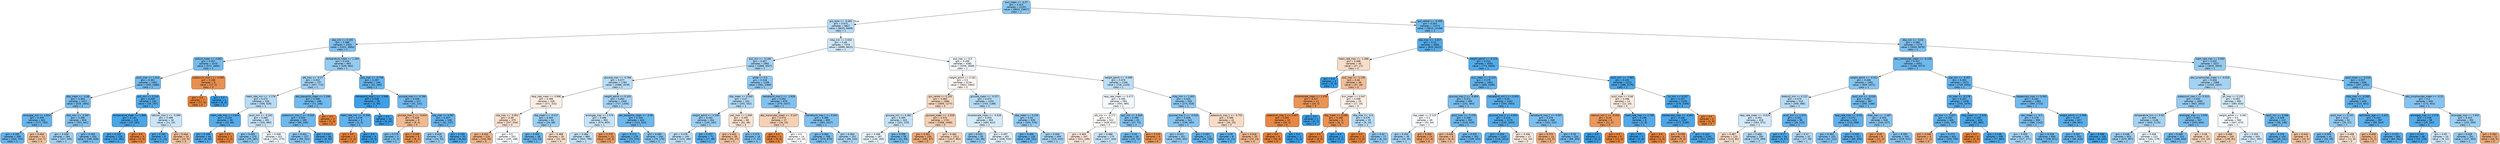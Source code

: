 digraph Tree {
node [shape=box, style="filled, rounded", color="black", fontname="helvetica"] ;
edge [fontname="helvetica"] ;
0 [label="bun_mean <= -0.37\ngini = 0.415\nsamples = 21201\nvalue = [9833, 23657]\nclass = 1", fillcolor="#8bc6f0"] ;
1 [label="gcs_eyes <= -0.461\ngini = 0.475\nsamples = 9827\nvalue = [6020, 9469]\nclass = 1", fillcolor="#b7dbf6"] ;
0 -> 1 [labeldistance=2.5, labelangle=45, headlabel="True"] ;
2 [label="sbp_min <= 0.105\ngini = 0.388\nsamples = 2453\nvalue = [1021, 2854]\nclass = 1", fillcolor="#80c0ee"] ;
1 -> 2 ;
3 [label="sodium_mean <= 3.092\ngini = 0.357\nsamples = 1570\nvalue = [572, 1890]\nclass = 1", fillcolor="#75bbed"] ;
2 -> 3 ;
4 [label="pco2_max <= 1.314\ngini = 0.351\nsamples = 1562\nvalue = [555, 1888]\nclass = 1", fillcolor="#73baed"] ;
3 -> 4 ;
5 [label="dbp_mean <= -0.48\ngini = 0.363\nsamples = 1417\nvalue = [529, 1691]\nclass = 1", fillcolor="#77bced"] ;
4 -> 5 ;
6 [label="aniongap_min <= 1.814\ngini = 0.309\nsamples = 601\nvalue = [177, 750]\nclass = 1", fillcolor="#68b4eb"] ;
5 -> 6 ;
7 [label="gini = 0.295\nsamples = 590\nvalue = [163, 743]\nclass = 1", fillcolor="#64b2eb"] ;
6 -> 7 ;
8 [label="gini = 0.444\nsamples = 11\nvalue = [14, 7]\nclass = 0", fillcolor="#f2c09c"] ;
6 -> 8 ;
9 [label="dbp_max <= -0.387\ngini = 0.396\nsamples = 816\nvalue = [352, 941]\nclass = 1", fillcolor="#83c2ef"] ;
5 -> 9 ;
10 [label="gini = 0.449\nsamples = 284\nvalue = [157, 305]\nclass = 1", fillcolor="#9fcff2"] ;
9 -> 10 ;
11 [label="gini = 0.359\nsamples = 532\nvalue = [195, 636]\nclass = 1", fillcolor="#76bbed"] ;
9 -> 11 ;
12 [label="po2_min <= 0.243\ngini = 0.206\nsamples = 145\nvalue = [26, 197]\nclass = 1", fillcolor="#53aae8"] ;
4 -> 12 ;
13 [label="temperature_mean <= 1.866\ngini = 0.141\nsamples = 129\nvalue = [15, 182]\nclass = 1", fillcolor="#49a5e7"] ;
12 -> 13 ;
14 [label="gini = 0.116\nsamples = 126\nvalue = [12, 182]\nclass = 1", fillcolor="#46a3e7"] ;
13 -> 14 ;
15 [label="gini = 0.0\nsamples = 3\nvalue = [3, 0]\nclass = 0", fillcolor="#e58139"] ;
13 -> 15 ;
16 [label="calcium_max.1 <= -0.399\ngini = 0.488\nsamples = 16\nvalue = [11, 15]\nclass = 1", fillcolor="#cae5f8"] ;
12 -> 16 ;
17 [label="gini = 0.165\nsamples = 6\nvalue = [1, 10]\nclass = 1", fillcolor="#4da7e8"] ;
16 -> 17 ;
18 [label="gini = 0.444\nsamples = 10\nvalue = [10, 5]\nclass = 0", fillcolor="#f2c09c"] ;
16 -> 18 ;
19 [label="potassium_max.1 <= 0.085\ngini = 0.188\nsamples = 8\nvalue = [17, 2]\nclass = 0", fillcolor="#e89050"] ;
3 -> 19 ;
20 [label="gini = 0.0\nsamples = 7\nvalue = [17, 0]\nclass = 0", fillcolor="#e58139"] ;
19 -> 20 ;
21 [label="gini = 0.0\nsamples = 1\nvalue = [0, 2]\nclass = 1", fillcolor="#399de5"] ;
19 -> 21 ;
22 [label="temperature_mean <= 1.294\ngini = 0.434\nsamples = 883\nvalue = [449, 964]\nclass = 1", fillcolor="#95cbf1"] ;
2 -> 22 ;
23 [label="ptt_max <= -0.27\ngini = 0.452\nsamples = 737\nvalue = [407, 774]\nclass = 1", fillcolor="#a1d1f3"] ;
22 -> 23 ;
24 [label="heart_rate_min <= -1.178\ngini = 0.475\nsamples = 539\nvalue = [336, 528]\nclass = 1", fillcolor="#b7dbf6"] ;
23 -> 24 ;
25 [label="heart_rate_max <= 0.814\ngini = 0.224\nsamples = 48\nvalue = [10, 68]\nclass = 1", fillcolor="#56abe9"] ;
24 -> 25 ;
26 [label="gini = 0.188\nsamples = 46\nvalue = [8, 68]\nclass = 1", fillcolor="#50a9e8"] ;
25 -> 26 ;
27 [label="gini = 0.0\nsamples = 2\nvalue = [2, 0]\nclass = 0", fillcolor="#e58139"] ;
25 -> 27 ;
28 [label="pco2_min <= -0.261\ngini = 0.485\nsamples = 491\nvalue = [326, 460]\nclass = 1", fillcolor="#c5e2f7"] ;
24 -> 28 ;
29 [label="gini = 0.409\nsamples = 170\nvalue = [75, 187]\nclass = 1", fillcolor="#88c4ef"] ;
28 -> 29 ;
30 [label="gini = 0.499\nsamples = 321\nvalue = [251, 273]\nclass = 1", fillcolor="#eff7fd"] ;
28 -> 30 ;
31 [label="abs_basophils_mean <= 1.248\ngini = 0.348\nsamples = 198\nvalue = [71, 246]\nclass = 1", fillcolor="#72b9ed"] ;
23 -> 31 ;
32 [label="potassium_max.1 <= -0.034\ngini = 0.334\nsamples = 195\nvalue = [66, 246]\nclass = 1", fillcolor="#6eb7ec"] ;
31 -> 32 ;
33 [label="gini = 0.401\nsamples = 127\nvalue = [58, 151]\nclass = 1", fillcolor="#85c3ef"] ;
32 -> 33 ;
34 [label="gini = 0.143\nsamples = 68\nvalue = [8, 95]\nclass = 1", fillcolor="#4aa5e7"] ;
32 -> 34 ;
35 [label="gini = 0.0\nsamples = 3\nvalue = [5, 0]\nclass = 0", fillcolor="#e58139"] ;
31 -> 35 ;
36 [label="po2_max <= -0.799\ngini = 0.297\nsamples = 146\nvalue = [42, 190]\nclass = 1", fillcolor="#65b3eb"] ;
22 -> 36 ;
37 [label="hematocrit_max.1 <= -1.046\ngini = 0.039\nsamples = 29\nvalue = [1, 49]\nclass = 1", fillcolor="#3d9fe6"] ;
36 -> 37 ;
38 [label="heart_rate_min <= -0.358\ngini = 0.278\nsamples = 5\nvalue = [1, 5]\nclass = 1", fillcolor="#61b1ea"] ;
37 -> 38 ;
39 [label="gini = 0.0\nsamples = 1\nvalue = [1, 0]\nclass = 0", fillcolor="#e58139"] ;
38 -> 39 ;
40 [label="gini = 0.0\nsamples = 4\nvalue = [0, 5]\nclass = 1", fillcolor="#399de5"] ;
38 -> 40 ;
41 [label="gini = 0.0\nsamples = 24\nvalue = [0, 44]\nclass = 1", fillcolor="#399de5"] ;
37 -> 41 ;
42 [label="glucose_max <= -0.766\ngini = 0.349\nsamples = 117\nvalue = [41, 141]\nclass = 1", fillcolor="#73b9ed"] ;
36 -> 42 ;
43 [label="glucose_max.2 <= -0.643\ngini = 0.426\nsamples = 9\nvalue = [9, 4]\nclass = 0", fillcolor="#f1b991"] ;
42 -> 43 ;
44 [label="gini = 0.375\nsamples = 3\nvalue = [1, 3]\nclass = 1", fillcolor="#7bbeee"] ;
43 -> 44 ;
45 [label="gini = 0.198\nsamples = 6\nvalue = [8, 1]\nclass = 0", fillcolor="#e89152"] ;
43 -> 45 ;
46 [label="sbp_max <= 0.587\ngini = 0.307\nsamples = 108\nvalue = [32, 137]\nclass = 1", fillcolor="#67b4eb"] ;
42 -> 46 ;
47 [label="gini = 0.429\nsamples = 55\nvalue = [24, 53]\nclass = 1", fillcolor="#93c9f1"] ;
46 -> 47 ;
48 [label="gini = 0.159\nsamples = 53\nvalue = [8, 84]\nclass = 1", fillcolor="#4ca6e7"] ;
46 -> 48 ;
49 [label="mbp_min <= 0.034\ngini = 0.49\nsamples = 7374\nvalue = [4999, 6615]\nclass = 1", fillcolor="#cfe7f9"] ;
1 -> 49 ;
50 [label="po2_min <= -0.166\ngini = 0.457\nsamples = 2992\nvalue = [1669, 3047]\nclass = 1", fillcolor="#a5d3f3"] ;
49 -> 50 ;
51 [label="glucose_max <= -0.766\ngini = 0.477\nsamples = 1784\nvalue = [1088, 1678]\nclass = 1", fillcolor="#b9ddf6"] ;
50 -> 51 ;
52 [label="resp_rate_mean <= 0.996\ngini = 0.498\nsamples = 439\nvalue = [371, 322]\nclass = 0", fillcolor="#fceee5"] ;
51 -> 52 ;
53 [label="sbp_max <= -0.951\ngini = 0.49\nsamples = 375\nvalue = [337, 254]\nclass = 0", fillcolor="#f9e0ce"] ;
52 -> 53 ;
54 [label="gini = 0.403\nsamples = 124\nvalue = [144, 56]\nclass = 0", fillcolor="#efb286"] ;
53 -> 54 ;
55 [label="gini = 0.5\nsamples = 251\nvalue = [193, 198]\nclass = 1", fillcolor="#fafdfe"] ;
53 -> 55 ;
56 [label="sbp_mean <= -0.517\ngini = 0.444\nsamples = 64\nvalue = [34, 68]\nclass = 1", fillcolor="#9ccef2"] ;
52 -> 56 ;
57 [label="gini = 0.305\nsamples = 38\nvalue = [12, 52]\nclass = 1", fillcolor="#67b4eb"] ;
56 -> 57 ;
58 [label="gini = 0.488\nsamples = 26\nvalue = [22, 16]\nclass = 0", fillcolor="#f8ddc9"] ;
56 -> 58 ;
59 [label="weight_admit <= 0.105\ngini = 0.452\nsamples = 1345\nvalue = [717, 1356]\nclass = 1", fillcolor="#a2d1f3"] ;
51 -> 59 ;
60 [label="aniongap_max <= 2.576\ngini = 0.486\nsamples = 902\nvalue = [574, 803]\nclass = 1", fillcolor="#c7e3f8"] ;
59 -> 60 ;
61 [label="gini = 0.484\nsamples = 889\nvalue = [554, 799]\nclass = 1", fillcolor="#c2e1f7"] ;
60 -> 61 ;
62 [label="gini = 0.278\nsamples = 13\nvalue = [20, 4]\nclass = 0", fillcolor="#ea9a61"] ;
60 -> 62 ;
63 [label="abs_basophils_mean <= -0.06\ngini = 0.326\nsamples = 443\nvalue = [143, 553]\nclass = 1", fillcolor="#6cb6ec"] ;
59 -> 63 ;
64 [label="gini = 0.273\nsamples = 279\nvalue = [73, 375]\nclass = 1", fillcolor="#60b0ea"] ;
63 -> 64 ;
65 [label="gini = 0.405\nsamples = 164\nvalue = [70, 178]\nclass = 1", fillcolor="#87c4ef"] ;
63 -> 65 ;
66 [label="white <= 0.5\ngini = 0.418\nsamples = 1208\nvalue = [581, 1369]\nclass = 1", fillcolor="#8dc7f0"] ;
50 -> 66 ;
67 [label="dbp_mean <= 0.045\ngini = 0.47\nsamples = 332\nvalue = [202, 332]\nclass = 1", fillcolor="#b1d9f5"] ;
66 -> 67 ;
68 [label="weight_admit <= 0.198\ngini = 0.442\nsamples = 264\nvalue = [140, 284]\nclass = 1", fillcolor="#9bcdf2"] ;
67 -> 68 ;
69 [label="gini = 0.479\nsamples = 193\nvalue = [123, 186]\nclass = 1", fillcolor="#bcdef6"] ;
68 -> 69 ;
70 [label="gini = 0.252\nsamples = 71\nvalue = [17, 98]\nclass = 1", fillcolor="#5baeea"] ;
68 -> 70 ;
71 [label="po2_max <= 1.049\ngini = 0.492\nsamples = 68\nvalue = [62, 48]\nclass = 0", fillcolor="#f9e3d2"] ;
67 -> 71 ;
72 [label="gini = 0.442\nsamples = 50\nvalue = [55, 27]\nclass = 0", fillcolor="#f2bf9a"] ;
71 -> 72 ;
73 [label="gini = 0.375\nsamples = 18\nvalue = [7, 21]\nclass = 1", fillcolor="#7bbeee"] ;
71 -> 73 ;
74 [label="hematocrit_max.1 <= -1.626\ngini = 0.392\nsamples = 876\nvalue = [379, 1037]\nclass = 1", fillcolor="#81c1ef"] ;
66 -> 74 ;
75 [label="abs_monocytes_mean <= -0.147\ngini = 0.473\nsamples = 17\nvalue = [16, 10]\nclass = 0", fillcolor="#f5d0b5"] ;
74 -> 75 ;
76 [label="gini = 0.0\nsamples = 3\nvalue = [6, 0]\nclass = 0", fillcolor="#e58139"] ;
75 -> 76 ;
77 [label="gini = 0.5\nsamples = 14\nvalue = [10, 10]\nclass = 0", fillcolor="#ffffff"] ;
75 -> 77 ;
78 [label="hematocrit_max.1 <= 0.541\ngini = 0.386\nsamples = 859\nvalue = [363, 1027]\nclass = 1", fillcolor="#7fc0ee"] ;
74 -> 78 ;
79 [label="gini = 0.364\nsamples = 708\nvalue = [274, 873]\nclass = 1", fillcolor="#77bced"] ;
78 -> 79 ;
80 [label="gini = 0.464\nsamples = 151\nvalue = [89, 154]\nclass = 1", fillcolor="#abd6f4"] ;
78 -> 80 ;
81 [label="po2_max <= 0.0\ngini = 0.499\nsamples = 4382\nvalue = [3330, 3568]\nclass = 1", fillcolor="#f2f8fd"] ;
49 -> 81 ;
82 [label="weight_admit <= 0.161\ngini = 0.5\nsamples = 3216\nvalue = [2602, 2465]\nclass = 0", fillcolor="#fef8f5"] ;
81 -> 82 ;
83 [label="gcs_verbal <= 0.155\ngini = 0.483\nsamples = 1984\nvalue = [1859, 1277]\nclass = 0", fillcolor="#f7d8c1"] ;
82 -> 83 ;
84 [label="glucose_min <= 0.381\ngini = 0.485\nsamples = 243\nvalue = [161, 229]\nclass = 1", fillcolor="#c4e2f7"] ;
83 -> 84 ;
85 [label="gini = 0.498\nsamples = 187\nvalue = [140, 160]\nclass = 1", fillcolor="#e6f3fc"] ;
84 -> 85 ;
86 [label="gini = 0.358\nsamples = 56\nvalue = [21, 69]\nclass = 1", fillcolor="#75bbed"] ;
84 -> 86 ;
87 [label="glucose_mean <= -1.026\ngini = 0.472\nsamples = 1741\nvalue = [1698, 1048]\nclass = 0", fillcolor="#f5cfb3"] ;
83 -> 87 ;
88 [label="gini = 0.361\nsamples = 230\nvalue = [281, 87]\nclass = 0", fillcolor="#eda876"] ;
87 -> 88 ;
89 [label="gini = 0.482\nsamples = 1511\nvalue = [1417, 961]\nclass = 0", fillcolor="#f7d6bf"] ;
87 -> 89 ;
90 [label="glucose_mean <= -0.227\ngini = 0.473\nsamples = 1232\nvalue = [743, 1188]\nclass = 1", fillcolor="#b5daf5"] ;
82 -> 90 ;
91 [label="bicarbonate_mean <= -0.528\ngini = 0.493\nsamples = 693\nvalue = [480, 612]\nclass = 1", fillcolor="#d4eaf9"] ;
90 -> 91 ;
92 [label="gini = 0.423\nsamples = 92\nvalue = [42, 96]\nclass = 1", fillcolor="#90c8f0"] ;
91 -> 92 ;
93 [label="gini = 0.497\nsamples = 601\nvalue = [438, 516]\nclass = 1", fillcolor="#e1f0fb"] ;
91 -> 93 ;
94 [label="dbp_mean <= 0.229\ngini = 0.43\nsamples = 539\nvalue = [263, 576]\nclass = 1", fillcolor="#93caf1"] ;
90 -> 94 ;
95 [label="gini = 0.309\nsamples = 130\nvalue = [38, 161]\nclass = 1", fillcolor="#68b4eb"] ;
94 -> 95 ;
96 [label="gini = 0.456\nsamples = 409\nvalue = [225, 415]\nclass = 1", fillcolor="#a4d2f3"] ;
94 -> 96 ;
97 [label="weight_admit <= -0.089\ngini = 0.479\nsamples = 1166\nvalue = [728, 1103]\nclass = 1", fillcolor="#bcdef6"] ;
81 -> 97 ;
98 [label="resp_rate_mean <= 0.472\ngini = 0.499\nsamples = 583\nvalue = [455, 485]\nclass = 1", fillcolor="#f3f9fd"] ;
97 -> 98 ;
99 [label="ptt_min <= -0.171\ngini = 0.5\nsamples = 522\nvalue = [428, 412]\nclass = 0", fillcolor="#fefaf8"] ;
98 -> 99 ;
100 [label="gini = 0.494\nsamples = 347\nvalue = [311, 248]\nclass = 0", fillcolor="#fae5d7"] ;
99 -> 100 ;
101 [label="gini = 0.486\nsamples = 175\nvalue = [117, 164]\nclass = 1", fillcolor="#c6e3f8"] ;
99 -> 101 ;
102 [label="po2_min <= 3.039\ngini = 0.394\nsamples = 61\nvalue = [27, 73]\nclass = 1", fillcolor="#82c1ef"] ;
98 -> 102 ;
103 [label="gini = 0.34\nsamples = 55\nvalue = [20, 72]\nclass = 1", fillcolor="#70b8ec"] ;
102 -> 103 ;
104 [label="gini = 0.219\nsamples = 6\nvalue = [7, 1]\nclass = 0", fillcolor="#e99355"] ;
102 -> 104 ;
105 [label="mbp_min <= 1.403\ngini = 0.425\nsamples = 583\nvalue = [273, 618]\nclass = 1", fillcolor="#90c8f0"] ;
97 -> 105 ;
106 [label="glucose_max.2 <= -0.026\ngini = 0.409\nsamples = 542\nvalue = [238, 593]\nclass = 1", fillcolor="#88c4ef"] ;
105 -> 106 ;
107 [label="gini = 0.431\nsamples = 431\nvalue = [209, 455]\nclass = 1", fillcolor="#94caf1"] ;
106 -> 107 ;
108 [label="gini = 0.287\nsamples = 111\nvalue = [29, 138]\nclass = 1", fillcolor="#63b2ea"] ;
106 -> 108 ;
109 [label="potassium_max.1 <= -0.751\ngini = 0.486\nsamples = 41\nvalue = [35, 25]\nclass = 0", fillcolor="#f8dbc6"] ;
105 -> 109 ;
110 [label="gini = 0.26\nsamples = 8\nvalue = [2, 11]\nclass = 1", fillcolor="#5dafea"] ;
109 -> 110 ;
111 [label="gini = 0.418\nsamples = 33\nvalue = [33, 14]\nclass = 0", fillcolor="#f0b68d"] ;
109 -> 111 ;
112 [label="gcs_verbal <= -0.308\ngini = 0.334\nsamples = 11374\nvalue = [3813, 14188]\nclass = 1", fillcolor="#6eb7ec"] ;
0 -> 112 [labeldistance=2.5, labelangle=-45, headlabel="False"] ;
113 [label="sbp_max <= -1.917\ngini = 0.22\nsamples = 4095\nvalue = [810, 5612]\nclass = 1", fillcolor="#56abe9"] ;
112 -> 113 ;
114 [label="heart_rate_max <= -1.466\ngini = 0.488\nsamples = 40\nvalue = [37, 27]\nclass = 0", fillcolor="#f8ddc9"] ;
113 -> 114 ;
115 [label="gini = 0.0\nsamples = 4\nvalue = [0, 9]\nclass = 1", fillcolor="#399de5"] ;
114 -> 115 ;
116 [label="po2_max <= -1.136\ngini = 0.44\nsamples = 36\nvalue = [37, 18]\nclass = 0", fillcolor="#f2be99"] ;
114 -> 116 ;
117 [label="bicarbonate_mean <= 1.076\ngini = 0.227\nsamples = 11\nvalue = [20, 3]\nclass = 0", fillcolor="#e99457"] ;
116 -> 117 ;
118 [label="potassium_max.1 <= 5.457\ngini = 0.091\nsamples = 10\nvalue = [20, 1]\nclass = 0", fillcolor="#e68743"] ;
117 -> 118 ;
119 [label="gini = 0.0\nsamples = 9\nvalue = [20, 0]\nclass = 0", fillcolor="#e58139"] ;
118 -> 119 ;
120 [label="gini = 0.0\nsamples = 1\nvalue = [0, 1]\nclass = 1", fillcolor="#399de5"] ;
118 -> 120 ;
121 [label="gini = 0.0\nsamples = 1\nvalue = [0, 2]\nclass = 1", fillcolor="#399de5"] ;
117 -> 121 ;
122 [label="bun_mean <= 0.047\ngini = 0.498\nsamples = 25\nvalue = [17, 15]\nclass = 0", fillcolor="#fcf0e8"] ;
116 -> 122 ;
123 [label="dbp_mean <= 0.098\ngini = 0.198\nsamples = 6\nvalue = [8, 1]\nclass = 0", fillcolor="#e89152"] ;
122 -> 123 ;
124 [label="gini = 0.0\nsamples = 5\nvalue = [8, 0]\nclass = 0", fillcolor="#e58139"] ;
123 -> 124 ;
125 [label="gini = 0.0\nsamples = 1\nvalue = [0, 1]\nclass = 1", fillcolor="#399de5"] ;
123 -> 125 ;
126 [label="dbp_max <= -2.0\ngini = 0.476\nsamples = 19\nvalue = [9, 14]\nclass = 1", fillcolor="#b8dcf6"] ;
122 -> 126 ;
127 [label="gini = 0.0\nsamples = 2\nvalue = [3, 0]\nclass = 0", fillcolor="#e58139"] ;
126 -> 127 ;
128 [label="gini = 0.42\nsamples = 17\nvalue = [6, 14]\nclass = 1", fillcolor="#8ec7f0"] ;
126 -> 128 ;
129 [label="weight_admit <= -0.124\ngini = 0.214\nsamples = 4055\nvalue = [773, 5585]\nclass = 1", fillcolor="#54abe9"] ;
113 -> 129 ;
130 [label="bun_mean <= -0.223\ngini = 0.279\nsamples = 1842\nvalue = [485, 2406]\nclass = 1", fillcolor="#61b1ea"] ;
129 -> 130 ;
131 [label="glucose_max.2 <= -0.604\ngini = 0.371\nsamples = 399\nvalue = [151, 463]\nclass = 1", fillcolor="#7abded"] ;
130 -> 131 ;
132 [label="sbp_mean <= 0.125\ngini = 0.5\nsamples = 49\nvalue = [33, 34]\nclass = 1", fillcolor="#f9fcfe"] ;
131 -> 132 ;
133 [label="gini = 0.454\nsamples = 35\nvalue = [16, 30]\nclass = 1", fillcolor="#a3d1f3"] ;
132 -> 133 ;
134 [label="gini = 0.308\nsamples = 14\nvalue = [17, 4]\nclass = 0", fillcolor="#eb9f68"] ;
132 -> 134 ;
135 [label="pco2_max <= -1.376\ngini = 0.338\nsamples = 350\nvalue = [118, 429]\nclass = 1", fillcolor="#6fb8ec"] ;
131 -> 135 ;
136 [label="gini = 0.426\nsamples = 8\nvalue = [9, 4]\nclass = 0", fillcolor="#f1b991"] ;
135 -> 136 ;
137 [label="gini = 0.325\nsamples = 342\nvalue = [109, 425]\nclass = 1", fillcolor="#6cb6ec"] ;
135 -> 137 ;
138 [label="hematocrit_min.1 <= 0.652\ngini = 0.25\nsamples = 1443\nvalue = [334, 1943]\nclass = 1", fillcolor="#5baee9"] ;
130 -> 138 ;
139 [label="glucose_max.2 <= 4.652\ngini = 0.216\nsamples = 1175\nvalue = [230, 1633]\nclass = 1", fillcolor="#55abe9"] ;
138 -> 139 ;
140 [label="gini = 0.209\nsamples = 1163\nvalue = [218, 1623]\nclass = 1", fillcolor="#54aae8"] ;
139 -> 140 ;
141 [label="gini = 0.496\nsamples = 12\nvalue = [12, 10]\nclass = 0", fillcolor="#fbeade"] ;
139 -> 141 ;
142 [label="hematocrit_max.1 <= 0.097\ngini = 0.376\nsamples = 268\nvalue = [104, 310]\nclass = 1", fillcolor="#7bbeee"] ;
138 -> 142 ;
143 [label="gini = 0.375\nsamples = 14\nvalue = [15, 5]\nclass = 0", fillcolor="#eeab7b"] ;
142 -> 143 ;
144 [label="gini = 0.35\nsamples = 254\nvalue = [89, 305]\nclass = 1", fillcolor="#73baed"] ;
142 -> 144 ;
145 [label="spo2_min <= -7.987\ngini = 0.152\nsamples = 2213\nvalue = [288, 3179]\nclass = 1", fillcolor="#4ba6e7"] ;
129 -> 145 ;
146 [label="pco2_max <= 0.46\ngini = 0.496\nsamples = 14\nvalue = [12, 10]\nclass = 0", fillcolor="#fbeade"] ;
145 -> 146 ;
147 [label="calcium_min.1 <= -0.403\ngini = 0.26\nsamples = 6\nvalue = [11, 2]\nclass = 0", fillcolor="#ea985d"] ;
146 -> 147 ;
148 [label="gini = 0.0\nsamples = 1\nvalue = [0, 2]\nclass = 1", fillcolor="#399de5"] ;
147 -> 148 ;
149 [label="gini = 0.0\nsamples = 5\nvalue = [11, 0]\nclass = 0", fillcolor="#e58139"] ;
147 -> 149 ;
150 [label="heart_rate_max <= 2.799\ngini = 0.198\nsamples = 8\nvalue = [1, 8]\nclass = 1", fillcolor="#52a9e8"] ;
146 -> 150 ;
151 [label="gini = 0.0\nsamples = 7\nvalue = [0, 8]\nclass = 1", fillcolor="#399de5"] ;
150 -> 151 ;
152 [label="gini = 0.0\nsamples = 1\nvalue = [1, 0]\nclass = 0", fillcolor="#e58139"] ;
150 -> 152 ;
153 [label="inr_min <= 9.297\ngini = 0.147\nsamples = 2199\nvalue = [276, 3169]\nclass = 1", fillcolor="#4aa6e7"] ;
145 -> 153 ;
154 [label="baseexcess_max <= -4.861\ngini = 0.146\nsamples = 2197\nvalue = [272, 3169]\nclass = 1", fillcolor="#4aa5e7"] ;
153 -> 154 ;
155 [label="gini = 0.298\nsamples = 6\nvalue = [9, 2]\nclass = 0", fillcolor="#eb9d65"] ;
154 -> 155 ;
156 [label="gini = 0.142\nsamples = 2191\nvalue = [263, 3167]\nclass = 1", fillcolor="#49a5e7"] ;
154 -> 156 ;
157 [label="gini = 0.0\nsamples = 2\nvalue = [4, 0]\nclass = 0", fillcolor="#e58139"] ;
153 -> 157 ;
158 [label="dbp_min <= -0.04\ngini = 0.384\nsamples = 7279\nvalue = [3003, 8576]\nclass = 1", fillcolor="#7ebfee"] ;
112 -> 158 ;
159 [label="abs_monocytes_mean <= -0.128\ngini = 0.337\nsamples = 4052\nvalue = [1388, 5073]\nclass = 1", fillcolor="#6fb8ec"] ;
158 -> 159 ;
160 [label="weight_admit <= -0.522\ngini = 0.406\nsamples = 1481\nvalue = [659, 1671]\nclass = 1", fillcolor="#87c4ef"] ;
159 -> 160 ;
161 [label="totalco2_min <= 0.122\ngini = 0.475\nsamples = 514\nvalue = [309, 486]\nclass = 1", fillcolor="#b7dbf6"] ;
160 -> 161 ;
162 [label="resp_rate_mean <= -0.619\ngini = 0.491\nsamples = 418\nvalue = [283, 371]\nclass = 1", fillcolor="#d0e8f9"] ;
161 -> 162 ;
163 [label="gini = 0.487\nsamples = 123\nvalue = [113, 82]\nclass = 0", fillcolor="#f8dcc9"] ;
162 -> 163 ;
164 [label="gini = 0.466\nsamples = 295\nvalue = [170, 289]\nclass = 1", fillcolor="#add7f4"] ;
162 -> 164 ;
165 [label="pco2_min <= 1.074\ngini = 0.301\nsamples = 96\nvalue = [26, 115]\nclass = 1", fillcolor="#66b3eb"] ;
161 -> 165 ;
166 [label="gini = 0.17\nsamples = 64\nvalue = [9, 87]\nclass = 1", fillcolor="#4da7e8"] ;
165 -> 166 ;
167 [label="gini = 0.47\nsamples = 32\nvalue = [17, 28]\nclass = 1", fillcolor="#b1d8f5"] ;
165 -> 167 ;
168 [label="spo2_min <= -0.029\ngini = 0.352\nsamples = 967\nvalue = [350, 1185]\nclass = 1", fillcolor="#73baed"] ;
160 -> 168 ;
169 [label="resp_rate_max <= -0.52\ngini = 0.272\nsamples = 419\nvalue = [110, 568]\nclass = 1", fillcolor="#5fb0ea"] ;
168 -> 169 ;
170 [label="gini = 0.392\nsamples = 102\nvalue = [41, 112]\nclass = 1", fillcolor="#81c1ef"] ;
169 -> 170 ;
171 [label="gini = 0.228\nsamples = 317\nvalue = [69, 456]\nclass = 1", fillcolor="#57ace9"] ;
169 -> 171 ;
172 [label="mbp_max <= -1.487\ngini = 0.403\nsamples = 548\nvalue = [240, 617]\nclass = 1", fillcolor="#86c3ef"] ;
168 -> 172 ;
173 [label="gini = 0.26\nsamples = 8\nvalue = [11, 2]\nclass = 0", fillcolor="#ea985d"] ;
172 -> 173 ;
174 [label="gini = 0.395\nsamples = 540\nvalue = [229, 615]\nclass = 1", fillcolor="#83c1ef"] ;
172 -> 174 ;
175 [label="sbp_min <= -0.357\ngini = 0.291\nsamples = 2571\nvalue = [729, 3402]\nclass = 1", fillcolor="#63b2eb"] ;
159 -> 175 ;
176 [label="inr_max <= -0.178\ngini = 0.222\nsamples = 1208\nvalue = [245, 1679]\nclass = 1", fillcolor="#56abe9"] ;
175 -> 176 ;
177 [label="ph_min <= -3.021\ngini = 0.282\nsamples = 605\nvalue = [163, 797]\nclass = 1", fillcolor="#61b1ea"] ;
176 -> 177 ;
178 [label="gini = 0.346\nsamples = 4\nvalue = [7, 2]\nclass = 0", fillcolor="#eca572"] ;
177 -> 178 ;
179 [label="gini = 0.274\nsamples = 601\nvalue = [156, 795]\nclass = 1", fillcolor="#60b0ea"] ;
177 -> 179 ;
180 [label="mbp_mean <= -2.516\ngini = 0.156\nsamples = 603\nvalue = [82, 882]\nclass = 1", fillcolor="#4ba6e7"] ;
176 -> 180 ;
181 [label="gini = 0.0\nsamples = 4\nvalue = [5, 0]\nclass = 0", fillcolor="#e58139"] ;
180 -> 181 ;
182 [label="gini = 0.148\nsamples = 599\nvalue = [77, 882]\nclass = 1", fillcolor="#4aa6e7"] ;
180 -> 182 ;
183 [label="baseexcess_max <= 0.042\ngini = 0.342\nsamples = 1363\nvalue = [484, 1723]\nclass = 1", fillcolor="#71b9ec"] ;
175 -> 183 ;
184 [label="wbc_mean <= -0.3\ngini = 0.378\nsamples = 956\nvalue = [386, 1142]\nclass = 1", fillcolor="#7cbeee"] ;
183 -> 184 ;
185 [label="gini = 0.456\nsamples = 266\nvalue = [147, 271]\nclass = 1", fillcolor="#a4d2f3"] ;
184 -> 185 ;
186 [label="gini = 0.338\nsamples = 690\nvalue = [239, 871]\nclass = 1", fillcolor="#6fb8ec"] ;
184 -> 186 ;
187 [label="weight_admit <= 0.568\ngini = 0.247\nsamples = 407\nvalue = [98, 581]\nclass = 1", fillcolor="#5aaee9"] ;
183 -> 187 ;
188 [label="gini = 0.292\nsamples = 302\nvalue = [90, 416]\nclass = 1", fillcolor="#64b2eb"] ;
187 -> 188 ;
189 [label="gini = 0.088\nsamples = 105\nvalue = [8, 165]\nclass = 1", fillcolor="#43a2e6"] ;
187 -> 189 ;
190 [label="heart_rate_max <= 0.593\ngini = 0.432\nsamples = 3227\nvalue = [1615, 3503]\nclass = 1", fillcolor="#94caf1"] ;
158 -> 190 ;
191 [label="abs_lymphocytes_mean <= -0.016\ngini = 0.456\nsamples = 2388\nvalue = [1328, 2451]\nclass = 1", fillcolor="#a4d2f3"] ;
190 -> 191 ;
192 [label="potassium_max.1 <= 0.324\ngini = 0.432\nsamples = 1693\nvalue = [843, 1832]\nclass = 1", fillcolor="#94caf1"] ;
191 -> 192 ;
193 [label="temperature_min <= 0.56\ngini = 0.456\nsamples = 1146\nvalue = [640, 1176]\nclass = 1", fillcolor="#a5d2f3"] ;
192 -> 193 ;
194 [label="gini = 0.438\nsamples = 933\nvalue = [479, 997]\nclass = 1", fillcolor="#98ccf1"] ;
193 -> 194 ;
195 [label="gini = 0.499\nsamples = 213\nvalue = [161, 179]\nclass = 1", fillcolor="#ebf5fc"] ;
193 -> 195 ;
196 [label="aniongap_max <= 3.559\ngini = 0.361\nsamples = 547\nvalue = [203, 656]\nclass = 1", fillcolor="#76bbed"] ;
192 -> 196 ;
197 [label="gini = 0.349\nsamples = 532\nvalue = [188, 646]\nclass = 1", fillcolor="#73baed"] ;
196 -> 197 ;
198 [label="gini = 0.48\nsamples = 15\nvalue = [15, 10]\nclass = 0", fillcolor="#f6d5bd"] ;
196 -> 198 ;
199 [label="ph_max <= 0.152\ngini = 0.493\nsamples = 695\nvalue = [485, 619]\nclass = 1", fillcolor="#d4eaf9"] ;
191 -> 199 ;
200 [label="weight_admit <= -0.491\ngini = 0.5\nsamples = 583\nvalue = [447, 473]\nclass = 1", fillcolor="#f4fafe"] ;
199 -> 200 ;
201 [label="gini = 0.468\nsamples = 140\nvalue = [136, 81]\nclass = 0", fillcolor="#f4ccaf"] ;
200 -> 201 ;
202 [label="gini = 0.493\nsamples = 443\nvalue = [311, 392]\nclass = 1", fillcolor="#d6ebfa"] ;
200 -> 202 ;
203 [label="spo2_min <= 0.566\ngini = 0.328\nsamples = 112\nvalue = [38, 146]\nclass = 1", fillcolor="#6db7ec"] ;
199 -> 203 ;
204 [label="gini = 0.276\nsamples = 104\nvalue = [28, 141]\nclass = 1", fillcolor="#60b0ea"] ;
203 -> 204 ;
205 [label="gini = 0.444\nsamples = 8\nvalue = [10, 5]\nclass = 0", fillcolor="#f2c09c"] ;
203 -> 205 ;
206 [label="spo2_mean <= -0.216\ngini = 0.337\nsamples = 839\nvalue = [287, 1052]\nclass = 1", fillcolor="#6fb8ec"] ;
190 -> 206 ;
207 [label="mbp_max <= -0.585\ngini = 0.27\nsamples = 439\nvalue = [115, 601]\nclass = 1", fillcolor="#5fb0ea"] ;
206 -> 207 ;
208 [label="pco2_max <= 0.161\ngini = 0.43\nsamples = 52\nvalue = [26, 57]\nclass = 1", fillcolor="#93caf1"] ;
207 -> 208 ;
209 [label="gini = 0.359\nsamples = 41\nvalue = [15, 49]\nclass = 1", fillcolor="#76bbed"] ;
208 -> 209 ;
210 [label="gini = 0.488\nsamples = 11\nvalue = [11, 8]\nclass = 0", fillcolor="#f8ddc9"] ;
208 -> 210 ;
211 [label="admission_age <= -2.421\ngini = 0.242\nsamples = 387\nvalue = [89, 544]\nclass = 1", fillcolor="#59ade9"] ;
207 -> 211 ;
212 [label="gini = 0.408\nsamples = 3\nvalue = [5, 2]\nclass = 0", fillcolor="#efb388"] ;
211 -> 212 ;
213 [label="gini = 0.232\nsamples = 384\nvalue = [84, 542]\nclass = 1", fillcolor="#58ace9"] ;
211 -> 213 ;
214 [label="abs_lymphocytes_mean <= -0.15\ngini = 0.4\nsamples = 400\nvalue = [172, 451]\nclass = 1", fillcolor="#85c2ef"] ;
206 -> 214 ;
215 [label="aniongap_max <= 2.576\ngini = 0.208\nsamples = 98\nvalue = [19, 142]\nclass = 1", fillcolor="#53aae8"] ;
214 -> 215 ;
216 [label="gini = 0.133\nsamples = 88\nvalue = [10, 130]\nclass = 1", fillcolor="#48a5e7"] ;
215 -> 216 ;
217 [label="gini = 0.49\nsamples = 10\nvalue = [9, 12]\nclass = 1", fillcolor="#cee6f8"] ;
215 -> 217 ;
218 [label="aniongap_max <= 3.952\ngini = 0.443\nsamples = 302\nvalue = [153, 309]\nclass = 1", fillcolor="#9bcef2"] ;
214 -> 218 ;
219 [label="gini = 0.428\nsamples = 291\nvalue = [137, 304]\nclass = 1", fillcolor="#92c9f1"] ;
218 -> 219 ;
220 [label="gini = 0.363\nsamples = 11\nvalue = [16, 5]\nclass = 0", fillcolor="#eda877"] ;
218 -> 220 ;
}